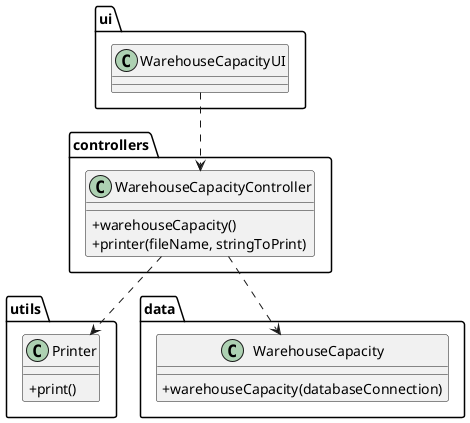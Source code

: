 @startuml
'https://plantuml.com/class-diagram

skinparam classAttributeIconSize 0

package "ui" {
class WarehouseCapacityUI{
}
}

package "controllers" {
class WarehouseCapacityController{
+warehouseCapacity()
+printer(fileName, stringToPrint)
}
}
package utils{
class Printer{
+print()
}
}

package data{
class WarehouseCapacity{
+warehouseCapacity(databaseConnection)
}
}



WarehouseCapacityUI ..> WarehouseCapacityController
WarehouseCapacityController ..> Printer
WarehouseCapacityController ..> WarehouseCapacity
@enduml